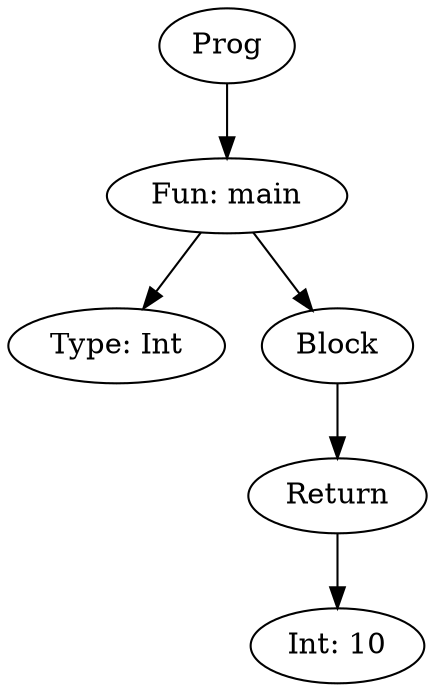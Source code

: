 digraph AST {
"Prog992136656" [label="Prog"];
"Fun1509514333" [label="Fun: main"];
"Prog992136656" -> "Fun1509514333";
"Type1556956098" [label="Type: Int"];
"Fun1509514333" -> "Type1556956098";
"CmdBlock1252585652" [label="Block"];
"Fun1509514333" -> "CmdBlock1252585652";
"CmdReturn2036368507" [label="Return"];
"CmdBlock1252585652" -> "CmdReturn2036368507";
"ExpInt1785210046" [label="Int: 10"];
"CmdReturn2036368507" -> "ExpInt1785210046";
}
